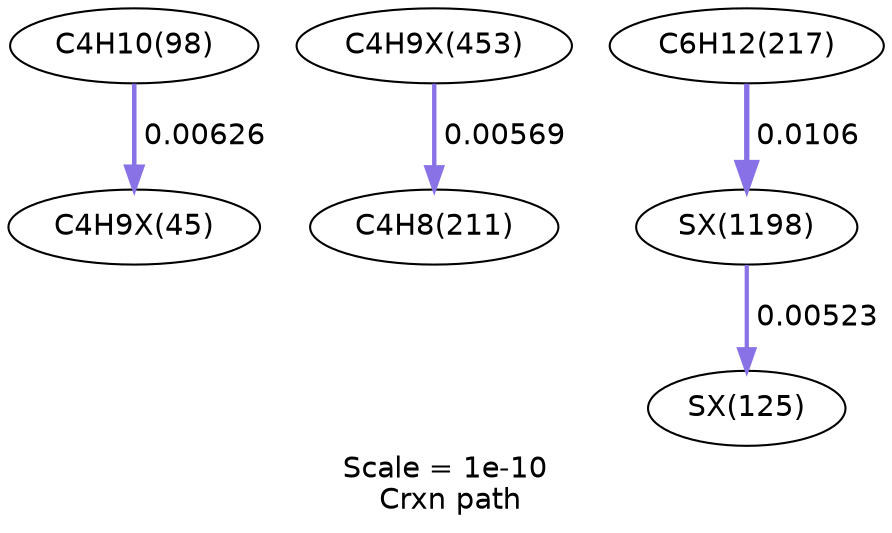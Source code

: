 digraph reaction_paths {
center=1;
s10 -> s36[fontname="Helvetica", style="setlinewidth(2.17)", arrowsize=1.08, color="0.7, 0.506, 0.9"
, label=" 0.00626"];
s58 -> s20[fontname="Helvetica", style="setlinewidth(2.1)", arrowsize=1.05, color="0.7, 0.506, 0.9"
, label=" 0.00569"];
s67 -> s50[fontname="Helvetica", style="setlinewidth(2.03)", arrowsize=1.02, color="0.7, 0.505, 0.9"
, label=" 0.00523"];
s21 -> s67[fontname="Helvetica", style="setlinewidth(2.57)", arrowsize=1.28, color="0.7, 0.511, 0.9"
, label=" 0.0106"];
s10 [ fontname="Helvetica", label="C4H10(98)"];
s20 [ fontname="Helvetica", label="C4H8(211)"];
s21 [ fontname="Helvetica", label="C6H12(217)"];
s36 [ fontname="Helvetica", label="C4H9X(45)"];
s50 [ fontname="Helvetica", label="SX(125)"];
s58 [ fontname="Helvetica", label="C4H9X(453)"];
s67 [ fontname="Helvetica", label="SX(1198)"];
 label = "Scale = 1e-10\l Crxn path";
 fontname = "Helvetica";
}
